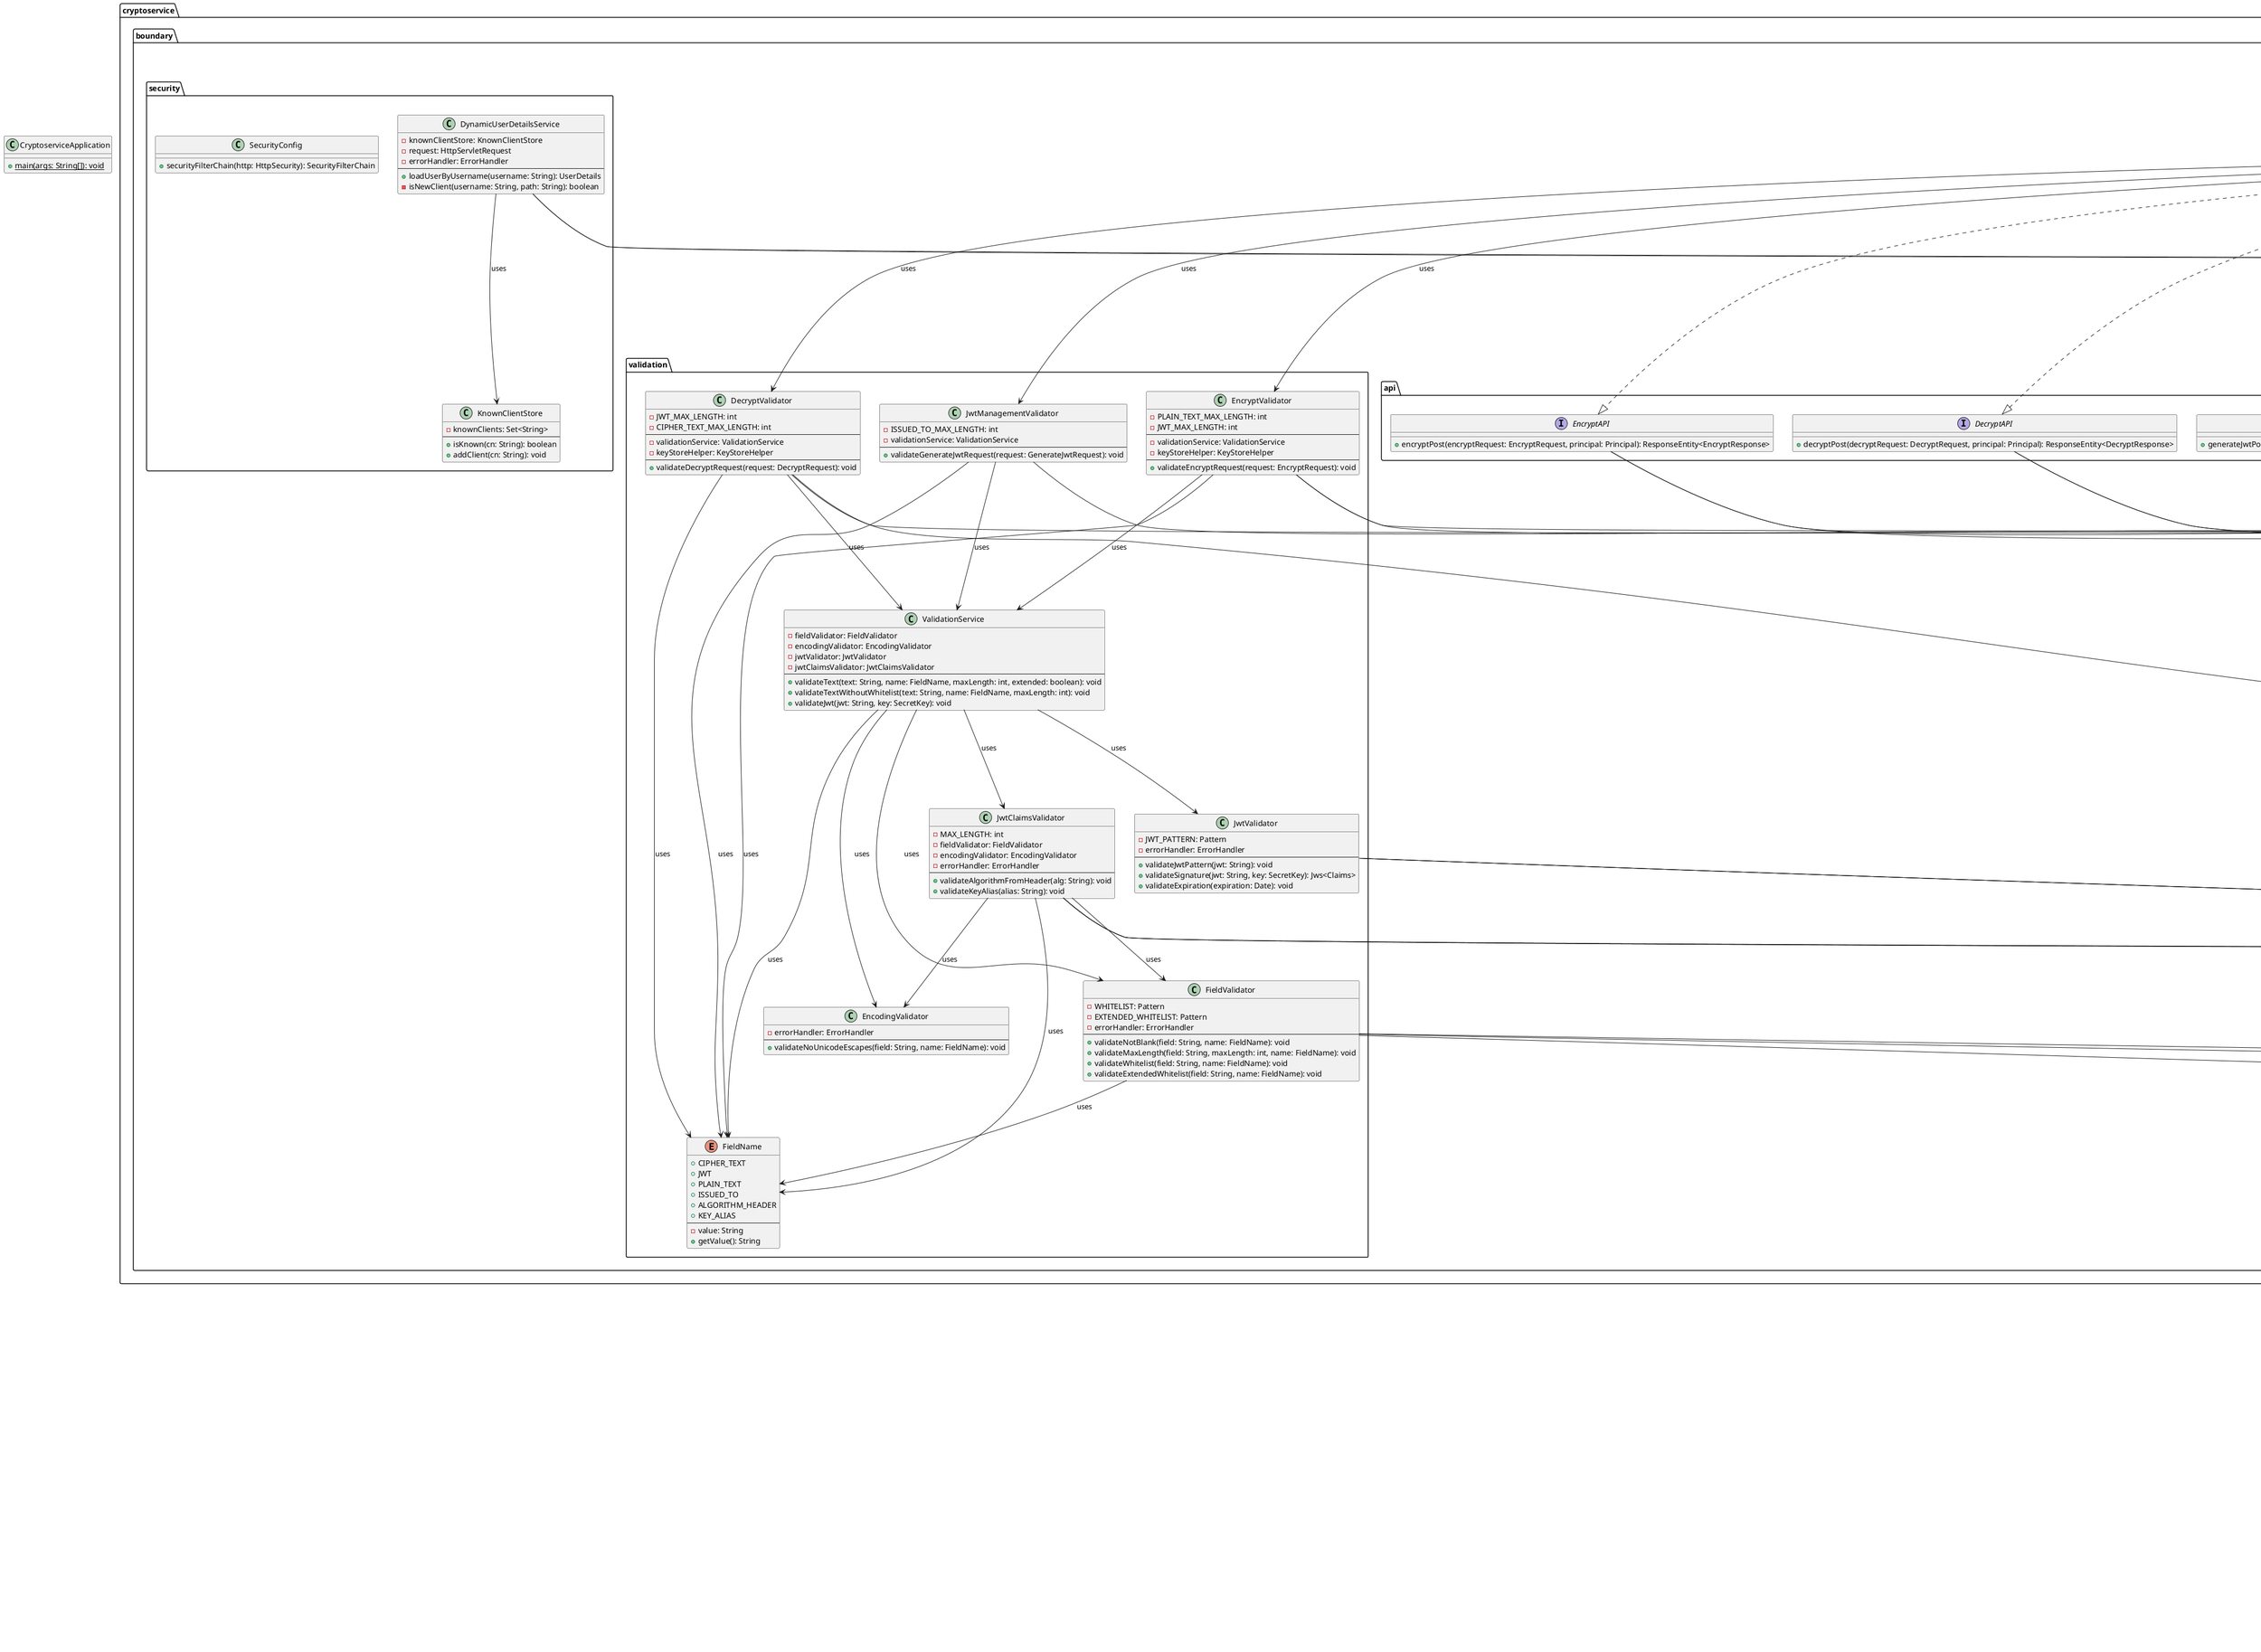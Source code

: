 @startuml

package cryptoservice {
    package boundary {
        package api {
            interface DecryptAPI {
                +decryptPost(decryptRequest: DecryptRequest, principal: Principal): ResponseEntity<DecryptResponse>
            }

            interface EncryptAPI {
                +encryptPost(encryptRequest: EncryptRequest, principal: Principal): ResponseEntity<EncryptResponse>
            }

            interface JwtManagementAPI {
                +generateJwtPost(generateJwtRequest: GenerateJwtRequest, principal: Principal): ResponseEntity<GenerateJwtResponse>
            }

            interface KeyManagementAPI {
                +generateKeyPost(principal: Principal): ResponseEntity<GenerateKeyResponse>
            }
        }

        package security {
            class DynamicUserDetailsService {
                -knownClientStore: KnownClientStore
                -request: HttpServletRequest
                -errorHandler: ErrorHandler
                --
                +loadUserByUsername(username: String): UserDetails
                -isNewClient(username: String, path: String): boolean
            }

            class KnownClientStore {
                -knownClients: Set<String>
                --
                +isKnown(cn: String): boolean
                +addClient(cn: String): void
            }

            class SecurityConfig {
                +securityFilterChain(http: HttpSecurity): SecurityFilterChain
            }
        }

        package validation {
            class DecryptValidator {
                -JWT_MAX_LENGTH: int
                -CIPHER_TEXT_MAX_LENGTH: int
                --
                -validationService: ValidationService
                -keyStoreHelper: KeyStoreHelper
                --
                +validateDecryptRequest(request: DecryptRequest): void
            }

            class EncodingValidator {
                -errorHandler: ErrorHandler
                --
                +validateNoUnicodeEscapes(field: String, name: FieldName): void
            }

            class EncryptValidator {
                -PLAIN_TEXT_MAX_LENGTH: int
                -JWT_MAX_LENGTH: int
                --
                -validationService: ValidationService
                -keyStoreHelper: KeyStoreHelper
                --
                +validateEncryptRequest(request: EncryptRequest): void
            }

            enum FieldName {
                +CIPHER_TEXT
                +JWT
                +PLAIN_TEXT
                +ISSUED_TO
                +ALGORITHM_HEADER
                +KEY_ALIAS
                --
                -value: String
                +getValue(): String
            }

            class FieldValidator {
                -WHITELIST: Pattern
                -EXTENDED_WHITELIST: Pattern
                -errorHandler: ErrorHandler
                --
                +validateNotBlank(field: String, name: FieldName): void
                +validateMaxLength(field: String, maxLength: int, name: FieldName): void
                +validateWhitelist(field: String, name: FieldName): void
                +validateExtendedWhitelist(field: String, name: FieldName): void
            }

            class JwtClaimsValidator {
                -MAX_LENGTH: int
                -fieldValidator: FieldValidator
                -encodingValidator: EncodingValidator
                -errorHandler: ErrorHandler
                --
                +validateAlgorithmFromHeader(alg: String): void
                +validateKeyAlias(alias: String): void
            }

            class JwtManagementValidator {
                -ISSUED_TO_MAX_LENGTH: int
                -validationService: ValidationService
                --
                +validateGenerateJwtRequest(request: GenerateJwtRequest): void
            }

            class JwtValidator {
                -JWT_PATTERN: Pattern
                -errorHandler: ErrorHandler
                --
                +validateJwtPattern(jwt: String): void
                +validateSignature(jwt: String, key: SecretKey): Jws<Claims>
                +validateExpiration(expiration: Date): void
            }

            class ValidationService {
                -fieldValidator: FieldValidator
                -encodingValidator: EncodingValidator
                -jwtValidator: JwtValidator
                -jwtClaimsValidator: JwtClaimsValidator
                --
                +validateText(text: String, name: FieldName, maxLength: int, extended: boolean): void
                +validateTextWithoutWhitelist(text: String, name: FieldName, maxLength: int): void
                +validateJwt(jwt: String, key: SecretKey): void
            }
        }

        class Controller {
            -encryptFacade: EncryptFacade
            -decryptFacade: DecryptFacade
            -keyManagementFacade: KeyManagementFacade
            -jwtManagementFacade: JwtManagementFacade
            -encryptValidator: EncryptValidator
            -decryptValidator: DecryptValidator
            -jwtManagementValidator: JwtManagementValidator
            -clientKeyRegistry: ClientKeyRegistry
            -errorHandler: ErrorHandler
            --
            +encryptPost(encryptRequest, principal): ResponseEntity<EncryptResponse>
            +decryptPost(decryptRequest, principal): ResponseEntity<DecryptResponse>
            +generateKeyPost(principal): ResponseEntity<GenerateKeyResponse>
            +generateJwtPost(generateJwtRequest, principal): ResponseEntity<GenerateJwtResponse>
            -checkClientNameExists(clientName): void
            -resolveClientName(principal): String
        }
    }

    package businessfacade {
        class DecryptFacade {
            -decryptService: DecryptService
            -modelsFactory: ModelsFactory
            -responseFactory: ResponseFactory
            --
            +processDecryption(decryptRequest: DecryptRequest, clientName: String): ResponseEntity<DecryptResponse>
        }

        class EncryptFacade {
            -encryptService: EncryptService
            -modelsFactory: ModelsFactory
            -responseFactory: ResponseFactory
            --
            +processEncryption(encryptRequest: EncryptRequest, clientName: String): ResponseEntity<EncryptResponse>
        }

        class JwtManagementFacade {
            -jwtManagementService: JwtManagementService
            -modelsFactory: ModelsFactory
            -responseFactory: ResponseFactory
            --
            +generateJwt(generateJwtRequest: GenerateJwtRequest, clientName: String): ResponseEntity<GenerateJwtResponse>
        }

        class KeyManagementFacade {
            -keyManagementService: KeyManagementService
            -modelsFactory: ModelsFactory
            -responseFactory: ResponseFactory
            --
            +generateKey(clientName: String): ResponseEntity<GenerateKeyResponse>
        }
    }

    package businesslogic {
        package cryptography {
            class CryptoUtility {
                    -errorHandler: ErrorHandler
                    --
                    +createCipher(): Cipher
                    +createGCMParameterSpec(iv: byte[]): GCMParameterSpec
                    +initCipher(cipher: Cipher, key: SecretKey, spec: GCMParameterSpec, opmode: int): void
            }

            class DecryptService {
                - jwtManagementService: JwtManagementService
                - keyStoreHelper: KeyStoreHelper
                - clientKeyRegistry: ClientKeyRegistry
                - resultModelsFactory: ResultModelsFactory
                - errorHandler: ErrorHandler
                - cryptoUtility: CryptoUtility
                --
                +decrypt(decryptModel: DecryptModel, clientName: String): DecryptResultModel
                -validateClientName(decryptModel: DecryptModel, clientName: String): void
                -extractKeyAlias(decryptModel: DecryptModel): String
                -retrieveClientKey(keyAlias: String): SecretKey
                -mapKeyAliasToClientName(keyAlias: String): String
                -retrieveIvForClient(clientNameFromKeyAlias: String): byte[]
                -processDecryption(iv: byte[], clientKey: SecretKey, cipherText: String): String
                -decodeCipherText(cipherText: String): byte[]
                -decryptCipherText(cipher: Cipher, cipherTextBytes: byte[]): String
            }

            class EncryptService {
                - keyStoreHelper: KeyStoreHelper
                - jwtManagementService: JwtManagementService
                - clientKeyRegistry: ClientKeyRegistry
                - resultModelsFactory: ResultModelsFactory
                - errorHandler: ErrorHandler
                - cryptoUtility: CryptoUtility
                --
                +encrypt(encryptModel: EncryptModel, clientName: String): EncryptResultModel
                -validateKeyAlias(keyAlias: String, clientName: String): void
                -getClientKey(keyAlias: String): SecretKey
                -generateIV(): byte[]
                -encryptPlainText(iv: byte[], clientKey: SecretKey, plainText: String): String
                -encryptData(cipher: Cipher, plainText: String): byte[]
                -encodeBase64(encryptedData: byte[]): String
            }
        }

        package jwtmanagement {
            class JwtManagementService {
                -resultModelsFactory: ResultModelsFactory
                -keyStoreHelper: KeyStoreHelper
                -clientKeyRegistry: ClientKeyRegistry
                -errorHandler: ErrorHandler
                --
                +generateJwt(generateJwtModel: GenerateJwtModel): GenerateJwtResultModel
                +extractClientKeyAlias(jwtToken: String): String
                +extractIssuedTo(jwtToken: String): String
            }
        }

        package keymanagement {
            class ClientKeyEncryptor {
                -errorHandler: ErrorHandler
                --
                +encrypt(clientKey: SecretKey, masterKey: SecretKey): byte[]
                +decrypt(encryptedKey: byte[], masterKey: SecretKey): SecretKey
            }

            class ClientKeyRegistry {
                -clientKeyDataFactory: ClientKeyDataFactory
                -clientKeyDataMap: Map<String, ClientKeyData>
                -errorHandler: ErrorHandler
                --
                +hasClient(clientName: String): boolean
                +registerClientKey(clientName: String, keyAlias: String): void
                +removeClientByKeyAlias(keyAlias: String): void
                +getKeyAliasForClient(clientName: String): String
                +getClientNameByKeyAlias(keyAlias: String): String
                +getIvForClient(clientName: String): byte[]
                +updateIvForClient(clientName: String, iv: byte[]): void
            }

            class KeyCleanupTask {
                -clientKeyRegistry: ClientKeyRegistry
                -expirationChecker: KeyExpirationChecker
                -keyStoreLoader: KeyStoreLoader
                -errorHandler: ErrorHandler
                --
                +cleanupKeysPeriodically(): void
                +cleanupExpiredKeys(): void
                -findExpiredAliases(keystore: KeyStore): List<String>
                -getAliases(keystore: KeyStore): Enumeration<String>
                -isReservedAlias(alias: String): boolean
                -deleteExpiredKeys(keystore: KeyStore, aliasesToDelete: List<String>): void
            }

            class KeyExpirationChecker {
                -errorHandler: ErrorHandler
                --
                +isExpired(keystore: KeyStore, alias: String): boolean
                -getEntry(keystore: KeyStore, alias: String): KeyStore.Entry
                -getCreationDate(keystore: KeyStore, alias: String): Date
                -destroyProtection(protection: PasswordProtection, alias: String): void
            }

            class KeyManagementService {
                -KEY_SIZE: int
                -keyStoreHelper: KeyStoreHelper
                -resultModelsFactory: ResultModelsFactory
                -clientKeyRegistry: ClientKeyRegistry
                -errorHandler: ErrorHandler
                --
                +generateKey(model: GenerateKeyModel): GenerateKeyResultModel
                -generateRandomKey(): SecretKey
                -generateRandomKeyAlias(): String
            }

            class KeyStoreHelper {
                -loader: KeyStoreLoader
                -masterKeyService: MasterKeyService
                -encryptor: ClientKeyEncryptor
                -errorHandler: ErrorHandler
                --
                +storeKey(alias, clientKey): void
                +getClientKey(alias): SecretKey
                +getKey(alias): SecretKey
                -storeWrappedKey(ks, alias, encrypted): void
                -getKey(ks, alias): SecretKey
            }

            class KeyStoreInitializer {
                -keyStoreHelper: KeyStoreHelper
                -keyStoreLoader: KeyStoreLoader
                -errorHandler: ErrorHandler
                --
                +initKeyStore(): void
                -checkContainsAlias(alias): boolean
                -initJwtSigningKey(): void
                -initMasterKey(): void
            }

            class KeyStoreLoader {
                -KEYSTORE_PATH: String
                -KEYSTORE_PASSWORD: String
                -errorHandler: ErrorHandler
                --
                +load(): KeyStore
                +save(keystore: KeyStore): void
            }

            class MasterKeyRotationTask {
                -KEY_SIZE: int
                -keyStoreLoader: KeyStoreLoader
                -masterKeyService: MasterKeyService
                -errorHandler: ErrorHandler
                --
                +rotateMasterKey(): void
                --
                -getPassword(): char[]
                -generateNewMasterKey(): SecretKey
                -getClientKeyAliases(keystore: KeyStore): List<String>
                -rewrapClientKeys(keystore, oldMasterKey, newMasterKey, aliases, passwordChars)
                -unwrapClientKey(keystore, oldKey, alias, passwordChars): SecretKey
                -wrapClientKey(newKey, clientKey): byte[]
                -storeClientKey(keystore, alias, encryptedKey, passwordChars): void
                -storeNewMasterKey(keystore, newKey, passwordChars): void
            }

            class MasterKeyService {
                -errorHandler: ErrorHandler
                --
                +retrieveMasterKey(keystore: KeyStore): SecretKey
            }
        }
    }

    package entity {
        package factory {}
            class ClientKeyDataFactory {
                +buildClientKeyData(keyAlias: String, iv: byte[]): ClientKeyData
            }

            class ModelsFactory {
                +buildEncryptModel(encryptRequest: EncryptRequest, clientName: String): EncryptModel
                +buildDecryptModel(decryptRequest: DecryptRequest, clientName: String): DecryptModel
                +buildGenerateKeyModel(clientName: String): GenerateKeyModel
                +buildGenerateJwtModel(generateJwtRequest: GenerateJwtRequest, clientName: String): GenerateJwtModel
            }

            class ResponseFactory {
                +buildEncryptResponse(encryptResultModel: EncryptResultModel): ResponseEntity<EncryptResponse>
                +buildDecryptResponse(decryptResultModel: DecryptResultModel): ResponseEntity<DecryptResponse>
                +buildGenerateKeyResponse(generateKeyResultModel: GenerateKeyResultModel): ResponseEntity<GenerateKeyResponse>
                +buildGenerateJwtResponse(generateJwtResultModel: GenerateJwtResultModel): ResponseEntity<GenerateJwtResponse>
            }

            class ResultModelsFactory {
                +buildGenerateKeyResultModel(message: String): GenerateKeyResultModel
                +buildGenerateJwtResultModel(jwt: String): GenerateJwtResultModel
                +buildEncryptResultModel(cipherText: String): EncryptResultModel
                +buildDecryptResultModel(plainText: String): DecryptResultModel
            }
        }

        package model {
            package decrypt {
                class DecryptModel {
                    - cipherText: String
                    - jwt: String
                    - clientName: String
                }

                class DecryptRequest {
                    - cipherText: String
                    - jwt: String
                }

                class DecryptResponse {
                    - plainText: String
                }
                class DecryptResultModel {
                    - plainText: String
                }
            }

            package encrypt {
                class EncryptModel {
                    - plainText: String
                    - jwt: String
                    - clientName: String
                }

                class EncryptRequest {
                    - plainText: String
                    - jwt: String
                }

                class EncryptResponse {
                    - cipherText: String
                }

                class EncryptResultModel {
                    - cipherText: String
                }
            }

            package jwtmanagement {
                class GenerateJwtModel {
                    - issuedTo: String
                    - clientName: String
                }

                class GenerateJwtRequest {
                    - issuedTo: String
                }

                class GenerateJwtResponse {
                    - jwt: String
                }

                class GenerateJwtResultModel {
                    - jwt: String
                }
            }

            package keymanagement {
                class ClientKeyData {
                    - keyAlias: String
                    - iv: byte[]
                }

                class GenerateKeyModel {
                    - clientName: String
                }

                class GenerateKeyResponse {
                    - message: String
                }

                class GenerateKeyResultModel {
                    - message: String
                }
            }
        }
    }

    package errorhandling {
        package exceptions {
            abstract class ApiException {
                - error: ErrorDetail
                + getError(): ErrorDetail
                + getMessage(): String
                + geHttpStatus(): HttpStatus
            }

            class BadRequestException {
                + geHttpStatus(): HttpStatus
            }

            class InternalServerErrorException {
                + geHttpStatus(): HttpStatus
            }
        }

        package util {
            enum ErrorCode {
                +code: String
                +userMsg: String
                +logHeadline: String
                +logLevel: Level
                +builder(): ErrorDetailBuilder
            }

            class ErrorDetail {
                - LOGGER
                +code: String
                +userMsg: String
                +logHeadline: String
                +context: String
                +exception: Throwable
                +logLevel: Level
                +logError()
                +logErrorWithException()
            }

            class ErrorDetailBuilder {
                -code: String
                -userMsg: String
                -logHeadline: String
                -context: String
                -exception: Throwable
                -logLevel: Level
                +withUserMsgFormatted(Object...): void
                +withLogMsgFormatted(Object...): void
                +withContext(String): ErrorDetailBuilder
                +withException(Throwable): ErrorDetailBuilder
                +build(): ErrorDetail
            }

            class ErrorHandler {
                -LOGGER
                +handleError(...)
                +logError(ErrorDetail)
            }

            class ErrorResponse {
                +code: String
                +message: String
            }
        }

        class GlobalExceptionHandler {
            +handleApiException(ApiException): ResponseEntity
            +handleUnhandled(Exception): ResponseEntity
        }
    }

    class CryptoserviceApplication {
        {static} +main(args: String[]): void
    }

    DecryptAPI --> DecryptRequest : uses
    DecryptAPI --> DecryptResponse : returns

    EncryptAPI --> EncryptRequest : uses
    EncryptAPI --> EncryptResponse : returns

    JwtManagementAPI --> GenerateJwtRequest : uses
    JwtManagementAPI --> GenerateJwtResponse : returns

    KeyManagementAPI --> GenerateKeyResponse : returns

    DynamicUserDetailsService --> KnownClientStore : uses
    DynamicUserDetailsService --> ErrorHandler : uses
    DynamicUserDetailsService --> ErrorCode : throws

    DecryptValidator --> ValidationService : uses
    DecryptValidator --> KeyStoreHelper : uses
    DecryptValidator --> DecryptRequest : validates
    DecryptValidator --> FieldName : uses

    EncryptValidator --> ValidationService : uses
    EncryptValidator --> KeyStoreHelper : uses
    EncryptValidator --> EncryptRequest : validates
    EncryptValidator --> FieldName : uses

    FieldValidator --> ErrorHandler : uses
    FieldValidator --> ErrorCode : uses
    FieldValidator --> FieldName : uses
    FieldValidator --> BadRequestException : throws

    JwtClaimsValidator --> FieldValidator : uses
    JwtClaimsValidator --> EncodingValidator : uses
    JwtClaimsValidator --> ErrorHandler : uses
    JwtClaimsValidator --> ErrorCode : uses
    JwtClaimsValidator --> FieldName : uses
    JwtClaimsValidator --> BadRequestException : throws

    JwtManagementValidator --> ValidationService : uses
    JwtManagementValidator --> GenerateJwtRequest : validates
    JwtManagementValidator --> FieldName : uses

    JwtValidator --> ErrorHandler : uses
    JwtValidator --> ErrorCode : uses
    JwtValidator --> BadRequestException : throws

    ValidationService --> FieldValidator : uses
    ValidationService --> EncodingValidator : uses
    ValidationService --> JwtValidator : uses
    ValidationService --> JwtClaimsValidator : uses
    ValidationService --> FieldName : uses

    Controller ..|> EncryptAPI
    Controller ..|> DecryptAPI
    Controller ..|> KeyManagementAPI
    Controller ..|> JwtManagementAPI
    Controller --> EncryptValidator : uses
    Controller --> DecryptValidator : uses
    Controller --> JwtManagementValidator : uses
    Controller --> EncryptFacade : uses
    Controller --> DecryptFacade : uses
    Controller --> KeyManagementFacade : uses
    Controller --> JwtManagementFacade : uses
    Controller --> EncryptRequest : param
    Controller --> EncryptResponse : returns
    Controller --> DecryptRequest : param
    Controller --> DecryptResponse : returns
    Controller --> GenerateJwtRequest : param
    Controller --> GenerateJwtResponse : returns
    Controller --> GenerateKeyResponse : returns
    Controller --> ClientKeyRegistry : uses
    Controller --> ErrorHandler : uses
    Controller --> ErrorCode : uses
    Controller --> ErrorDetail : uses
    Controller --> ErrorDetailBuilder : uses
    Controller --> BadRequestException : throws

    DecryptFacade --> DecryptService : uses
    DecryptFacade --> ModelsFactory : builds model
    DecryptFacade --> ResponseFactory : builds response
    DecryptFacade --> DecryptRequest : receives
    DecryptFacade --> DecryptModel : builds
    DecryptFacade --> DecryptResultModel : receives
    DecryptFacade --> DecryptResponse : returns

    EncryptFacade --> EncryptService : uses
    EncryptFacade --> ModelsFactory : builds
    EncryptFacade --> ResponseFactory : builds
    EncryptFacade --> EncryptRequest : input
    EncryptFacade --> EncryptModel : builds
    EncryptFacade --> EncryptResultModel : receives
    EncryptFacade --> EncryptResponse : returns

    JwtManagementFacade --> JwtManagementService : uses
    JwtManagementFacade --> ModelsFactory : builds
    JwtManagementFacade --> ResponseFactory : builds
    JwtManagementFacade --> GenerateJwtRequest : input
    JwtManagementFacade --> GenerateJwtModel : builds
    JwtManagementFacade --> GenerateJwtResultModel : receives
    JwtManagementFacade --> GenerateJwtResponse : returns

    KeyManagementFacade --> KeyManagementService : uses
    KeyManagementFacade --> ModelsFactory : builds
    KeyManagementFacade --> ResponseFactory : builds
    KeyManagementFacade --> GenerateKeyModel : builds
    KeyManagementFacade --> GenerateKeyResultModel : receives
    KeyManagementFacade --> GenerateKeyResponse : returns

    JwtManagementService --> ResultModelsFactory : uses
    JwtManagementService --> KeyStoreHelper : uses
    JwtManagementService --> ClientKeyRegistry : uses
    JwtManagementService --> ErrorHandler : uses
    JwtManagementService --> ErrorCode : uses
    JwtManagementService --> InternalServerErrorException : throws
    JwtManagementService --> GenerateJwtModel : input
    JwtManagementService --> GenerateJwtResultModel : returns

    ClientKeyEncryptor --> ErrorHandler : uses
    ClientKeyEncryptor --> ErrorCode : uses

    ClientKeyRegistry --> ClientKeyDataFactory : builds
    ClientKeyRegistry --> ClientKeyData : manages
    ClientKeyRegistry --> ErrorHandler : uses
    ClientKeyRegistry --> ErrorCode : uses
    ClientKeyRegistry --> BadRequestException : throws

    KeyCleanupTask --> ClientKeyRegistry : removes
    KeyCleanupTask --> KeyExpirationChecker : checks
    KeyCleanupTask --> KeyStoreLoader : loads/saves
    KeyCleanupTask --> ErrorHandler : handles
    KeyCleanupTask --> ErrorCode : uses

    KeyExpirationChecker --> ErrorHandler : uses
    KeyExpirationChecker --> ErrorCode : uses

    KeyManagementService --> KeyStoreHelper : uses
    KeyManagementService --> ClientKeyRegistry : uses
    KeyManagementService --> ResultModelsFactory : uses
    KeyManagementService --> ErrorHandler : handles errors via
    KeyManagementService --> ErrorCode : uses for error context
    KeyManagementService --> GenerateKeyModel : input
    KeyManagementService --> GenerateKeyResultModel : output

    KeyStoreHelper --> KeyStoreLoader : uses
    KeyStoreHelper --> MasterKeyService : uses
    KeyStoreHelper --> ClientKeyEncryptor : uses
    KeyStoreHelper --> ErrorHandler : handles errors via
    KeyStoreHelper --> ErrorCode : error context

    KeyStoreInitializer --> KeyStoreHelper : uses
    KeyStoreInitializer --> KeyStoreLoader : loads keystore
    KeyStoreInitializer --> ErrorHandler : handles errors via

    KeyStoreLoader --> ErrorHandler : uses for exceptions
    KeyStoreLoader ..> ErrorCode : error classification

    MasterKeyRotationTask --> KeyStoreLoader : uses
    MasterKeyRotationTask --> MasterKeyService : uses
    MasterKeyRotationTask --> ErrorHandler : error handling
    MasterKeyRotationTask ..> ErrorCode : uses for classification

    MasterKeyService --> ErrorHandler : uses for exception handling
    MasterKeyService ..> ErrorCode : uses error codes

    CryptoUtility --> ErrorHandler : uses
    CryptoUtility ..> ErrorCode : uses

    DecryptService --> JwtManagementService
    DecryptService --> KeyStoreHelper
    DecryptService --> ClientKeyRegistry
    DecryptService --> ResultModelsFactory
    DecryptService --> ErrorHandler
    DecryptService --> CryptoUtility
    DecryptService ..> DecryptModel
    DecryptService ..> DecryptResultModel
    DecryptService ..> ErrorCode

    EncryptService --> KeyStoreHelper
    EncryptService --> JwtManagementService
    EncryptService --> ClientKeyRegistry
    EncryptService --> ResultModelsFactory
    EncryptService --> ErrorHandler
    EncryptService --> CryptoUtility
    EncryptService ..> EncryptModel
    EncryptService ..> EncryptResultModel
    EncryptService ..> ErrorCode

    ClientKeyDataFactory --> ClientKeyData

    ModelsFactory --> EncryptModel
    ModelsFactory --> DecryptModel
    ModelsFactory --> GenerateKeyModel
    ModelsFactory --> GenerateJwtModel

    ResponseFactory --> EncryptResponse
    ResponseFactory --> DecryptResponse
    ResponseFactory --> GenerateKeyResponse
    ResponseFactory --> GenerateJwtResponse

    ResultModelsFactory --> GenerateKeyResultModel
    ResultModelsFactory --> GenerateJwtResultModel
    ResultModelsFactory --> EncryptResultModel
    ResultModelsFactory --> DecryptResultModel

    ApiException <|-- BadRequestException
    ApiException <|-- InternalServerErrorException
    ApiException --> ErrorDetail : holds

    ErrorCode --> ErrorDetailBuilder : builder()

    ErrorDetailBuilder --> ErrorDetail : build()

    ErrorHandler --> ErrorDetailBuilder : creates
    ErrorHandler --> ErrorDetail : logs and throws

    ErrorHandler --> BadRequestException
    ErrorHandler --> InternalServerErrorException

    GlobalExceptionHandler --> ApiException
    GlobalExceptionHandler --> ErrorResponse
    GlobalExceptionHandler --> ErrorDetailBuilder
    GlobalExceptionHandler --> ErrorDetail
}

@enduml
